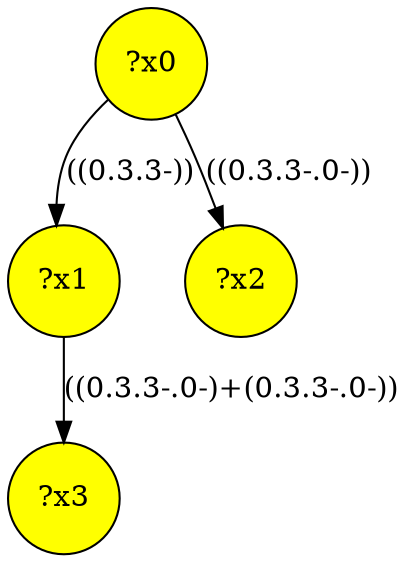 digraph g {
	x0 [fillcolor="yellow", style="filled," shape=circle, label="?x0"];
	x1 [fillcolor="yellow", style="filled," shape=circle, label="?x1"];
	x3 [fillcolor="yellow", style="filled," shape=circle, label="?x3"];
	x2 [fillcolor="yellow", style="filled," shape=circle, label="?x2"];
	x0 -> x1 [label="((0.3.3-))"];
	x0 -> x2 [label="((0.3.3-.0-))"];
	x1 -> x3 [label="((0.3.3-.0-)+(0.3.3-.0-))"];
}
